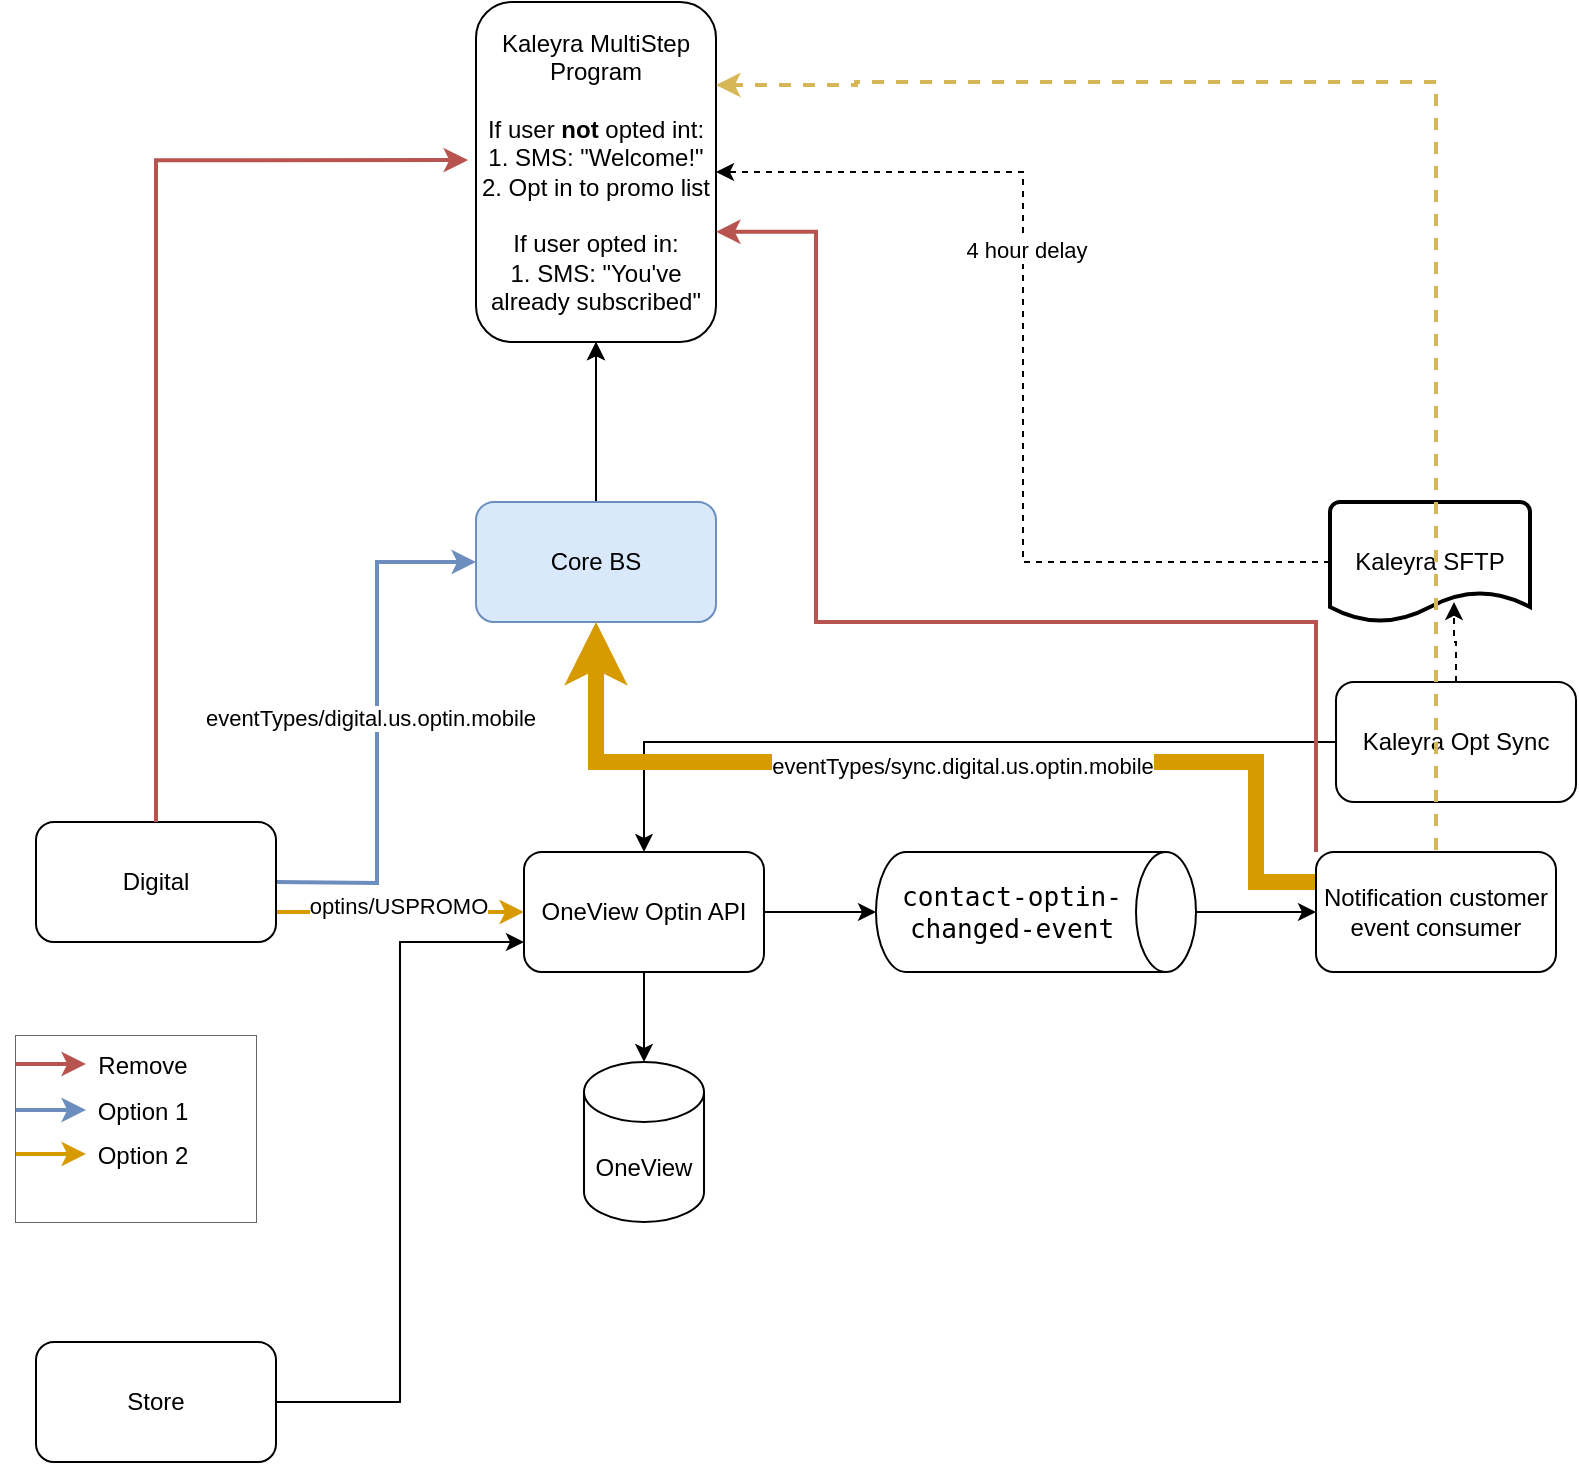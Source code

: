 <mxfile version="24.7.7">
  <diagram name="Page-1" id="-4LfHM0-d0m1FhVdr_tB">
    <mxGraphModel dx="1434" dy="738" grid="1" gridSize="10" guides="1" tooltips="1" connect="1" arrows="1" fold="1" page="1" pageScale="1" pageWidth="850" pageHeight="1100" math="0" shadow="0">
      <root>
        <mxCell id="0" />
        <mxCell id="1" parent="0" />
        <mxCell id="y6Z1SUE2Pmp9UzVw0fYm-55" value="" style="group;fillColor=#f5f5f5;fillStyle=solid;strokeColor=#666666;fontColor=#333333;" parent="1" vertex="1" connectable="0">
          <mxGeometry x="60" y="597" width="120" height="93" as="geometry" />
        </mxCell>
        <mxCell id="y6Z1SUE2Pmp9UzVw0fYm-45" value="" style="group;fillColor=default;" parent="y6Z1SUE2Pmp9UzVw0fYm-55" vertex="1" connectable="0">
          <mxGeometry width="120" height="93" as="geometry" />
        </mxCell>
        <mxCell id="y6Z1SUE2Pmp9UzVw0fYm-40" style="edgeStyle=orthogonalEdgeStyle;rounded=0;orthogonalLoop=1;jettySize=auto;html=1;fillColor=#f8cecc;strokeColor=#b85450;strokeWidth=2;" parent="y6Z1SUE2Pmp9UzVw0fYm-45" edge="1">
          <mxGeometry relative="1" as="geometry">
            <mxPoint y="14" as="sourcePoint" />
            <mxPoint x="35" y="14" as="targetPoint" />
            <Array as="points">
              <mxPoint y="14" />
            </Array>
          </mxGeometry>
        </mxCell>
        <mxCell id="y6Z1SUE2Pmp9UzVw0fYm-44" value="Remove" style="text;html=1;align=center;verticalAlign=middle;whiteSpace=wrap;rounded=0;" parent="y6Z1SUE2Pmp9UzVw0fYm-45" vertex="1">
          <mxGeometry x="39" width="49" height="30" as="geometry" />
        </mxCell>
        <mxCell id="y6Z1SUE2Pmp9UzVw0fYm-46" value="" style="group" parent="y6Z1SUE2Pmp9UzVw0fYm-45" vertex="1" connectable="0">
          <mxGeometry y="23" width="120" height="70" as="geometry" />
        </mxCell>
        <mxCell id="y6Z1SUE2Pmp9UzVw0fYm-47" style="edgeStyle=orthogonalEdgeStyle;rounded=0;orthogonalLoop=1;jettySize=auto;html=1;fillColor=#dae8fc;strokeColor=#6c8ebf;strokeWidth=2;" parent="y6Z1SUE2Pmp9UzVw0fYm-46" edge="1">
          <mxGeometry relative="1" as="geometry">
            <mxPoint y="14" as="sourcePoint" />
            <mxPoint x="35" y="14" as="targetPoint" />
            <Array as="points">
              <mxPoint y="14" />
            </Array>
          </mxGeometry>
        </mxCell>
        <mxCell id="y6Z1SUE2Pmp9UzVw0fYm-48" value="Option 1" style="text;html=1;align=center;verticalAlign=middle;whiteSpace=wrap;rounded=0;" parent="y6Z1SUE2Pmp9UzVw0fYm-46" vertex="1">
          <mxGeometry x="39" width="49" height="30" as="geometry" />
        </mxCell>
        <mxCell id="y6Z1SUE2Pmp9UzVw0fYm-50" value="" style="group" parent="y6Z1SUE2Pmp9UzVw0fYm-55" vertex="1" connectable="0">
          <mxGeometry y="45" width="88" height="30" as="geometry" />
        </mxCell>
        <mxCell id="y6Z1SUE2Pmp9UzVw0fYm-51" style="edgeStyle=orthogonalEdgeStyle;rounded=0;orthogonalLoop=1;jettySize=auto;html=1;fillColor=#ffe6cc;strokeColor=#d79b00;strokeWidth=2;" parent="y6Z1SUE2Pmp9UzVw0fYm-50" edge="1">
          <mxGeometry relative="1" as="geometry">
            <mxPoint y="14" as="sourcePoint" />
            <mxPoint x="35" y="14" as="targetPoint" />
            <Array as="points">
              <mxPoint y="14" />
            </Array>
          </mxGeometry>
        </mxCell>
        <mxCell id="y6Z1SUE2Pmp9UzVw0fYm-52" value="Option 2" style="text;html=1;align=center;verticalAlign=middle;whiteSpace=wrap;rounded=0;" parent="y6Z1SUE2Pmp9UzVw0fYm-50" vertex="1">
          <mxGeometry x="39" width="49" height="30" as="geometry" />
        </mxCell>
        <mxCell id="y6Z1SUE2Pmp9UzVw0fYm-8" value="" style="edgeStyle=orthogonalEdgeStyle;rounded=0;orthogonalLoop=1;jettySize=auto;html=1;" parent="1" source="y6Z1SUE2Pmp9UzVw0fYm-1" target="y6Z1SUE2Pmp9UzVw0fYm-7" edge="1">
          <mxGeometry relative="1" as="geometry" />
        </mxCell>
        <mxCell id="y6Z1SUE2Pmp9UzVw0fYm-16" value="" style="edgeStyle=orthogonalEdgeStyle;rounded=0;orthogonalLoop=1;jettySize=auto;html=1;strokeWidth=1;" parent="1" source="y6Z1SUE2Pmp9UzVw0fYm-1" target="y6Z1SUE2Pmp9UzVw0fYm-7" edge="1">
          <mxGeometry relative="1" as="geometry" />
        </mxCell>
        <mxCell id="y6Z1SUE2Pmp9UzVw0fYm-1" value="Core BS" style="rounded=1;whiteSpace=wrap;html=1;fillColor=#dae8fc;strokeColor=#6c8ebf;" parent="1" vertex="1">
          <mxGeometry x="290" y="330" width="120" height="60" as="geometry" />
        </mxCell>
        <mxCell id="y6Z1SUE2Pmp9UzVw0fYm-3" style="edgeStyle=orthogonalEdgeStyle;rounded=0;orthogonalLoop=1;jettySize=auto;html=1;entryX=0;entryY=0.5;entryDx=0;entryDy=0;fillColor=#dae8fc;strokeColor=#6c8ebf;strokeWidth=2;" parent="1" target="y6Z1SUE2Pmp9UzVw0fYm-1" edge="1">
          <mxGeometry relative="1" as="geometry">
            <mxPoint x="190" y="520" as="sourcePoint" />
          </mxGeometry>
        </mxCell>
        <mxCell id="y6Z1SUE2Pmp9UzVw0fYm-4" value="eventTypes/digital.us.optin.mobile" style="edgeLabel;html=1;align=center;verticalAlign=middle;resizable=0;points=[];" parent="y6Z1SUE2Pmp9UzVw0fYm-3" vertex="1" connectable="0">
          <mxGeometry x="0.024" y="4" relative="1" as="geometry">
            <mxPoint as="offset" />
          </mxGeometry>
        </mxCell>
        <mxCell id="y6Z1SUE2Pmp9UzVw0fYm-19" style="edgeStyle=orthogonalEdgeStyle;rounded=0;orthogonalLoop=1;jettySize=auto;html=1;exitX=1;exitY=0.75;exitDx=0;exitDy=0;fillColor=#ffe6cc;strokeColor=#d79b00;strokeWidth=2;" parent="1" source="y6Z1SUE2Pmp9UzVw0fYm-2" target="y6Z1SUE2Pmp9UzVw0fYm-18" edge="1">
          <mxGeometry relative="1" as="geometry" />
        </mxCell>
        <mxCell id="y6Z1SUE2Pmp9UzVw0fYm-28" value="optins/USPROMO" style="edgeLabel;html=1;align=center;verticalAlign=middle;resizable=0;points=[];" parent="y6Z1SUE2Pmp9UzVw0fYm-19" vertex="1" connectable="0">
          <mxGeometry x="-0.017" y="3" relative="1" as="geometry">
            <mxPoint as="offset" />
          </mxGeometry>
        </mxCell>
        <mxCell id="y6Z1SUE2Pmp9UzVw0fYm-2" value="Digital" style="rounded=1;whiteSpace=wrap;html=1;" parent="1" vertex="1">
          <mxGeometry x="70" y="490" width="120" height="60" as="geometry" />
        </mxCell>
        <mxCell id="y6Z1SUE2Pmp9UzVw0fYm-7" value="Kaleyra MultiStep&lt;div&gt;Program&lt;/div&gt;&lt;div&gt;&lt;br&gt;&lt;/div&gt;&lt;div&gt;&lt;div&gt;If user&amp;nbsp;&lt;b&gt;not&amp;nbsp;&lt;/b&gt;opted int:&lt;/div&gt;&lt;div&gt;1. SMS: &quot;Welcome!&quot;&lt;/div&gt;&lt;div&gt;2. Opt in to promo list&lt;br&gt;&lt;br&gt;&lt;/div&gt;If user opted in:&lt;/div&gt;&lt;div&gt;1. SMS: &quot;You&#39;ve already subscribed&quot;&lt;/div&gt;" style="rounded=1;whiteSpace=wrap;html=1;" parent="1" vertex="1">
          <mxGeometry x="290" y="80" width="120" height="170" as="geometry" />
        </mxCell>
        <mxCell id="y6Z1SUE2Pmp9UzVw0fYm-21" style="edgeStyle=orthogonalEdgeStyle;rounded=0;orthogonalLoop=1;jettySize=auto;html=1;entryX=0.5;entryY=0;entryDx=0;entryDy=0;strokeWidth=1;" parent="1" source="y6Z1SUE2Pmp9UzVw0fYm-9" target="y6Z1SUE2Pmp9UzVw0fYm-18" edge="1">
          <mxGeometry relative="1" as="geometry" />
        </mxCell>
        <mxCell id="y6Z1SUE2Pmp9UzVw0fYm-9" value="Kaleyra Opt Sync" style="rounded=1;whiteSpace=wrap;html=1;" parent="1" vertex="1">
          <mxGeometry x="720" y="420" width="120" height="60" as="geometry" />
        </mxCell>
        <mxCell id="y6Z1SUE2Pmp9UzVw0fYm-10" value="OneView" style="shape=cylinder3;whiteSpace=wrap;html=1;boundedLbl=1;backgroundOutline=1;size=15;" parent="1" vertex="1">
          <mxGeometry x="344" y="610" width="60" height="80" as="geometry" />
        </mxCell>
        <mxCell id="y6Z1SUE2Pmp9UzVw0fYm-12" style="edgeStyle=orthogonalEdgeStyle;rounded=0;orthogonalLoop=1;jettySize=auto;html=1;entryX=1;entryY=0.5;entryDx=0;entryDy=0;dashed=1;strokeWidth=1;" parent="1" source="y6Z1SUE2Pmp9UzVw0fYm-11" target="y6Z1SUE2Pmp9UzVw0fYm-7" edge="1">
          <mxGeometry relative="1" as="geometry" />
        </mxCell>
        <mxCell id="y6Z1SUE2Pmp9UzVw0fYm-62" value="4 hour delay" style="edgeLabel;html=1;align=center;verticalAlign=middle;resizable=0;points=[];" parent="y6Z1SUE2Pmp9UzVw0fYm-12" vertex="1" connectable="0">
          <mxGeometry x="0.233" y="-1" relative="1" as="geometry">
            <mxPoint as="offset" />
          </mxGeometry>
        </mxCell>
        <mxCell id="y6Z1SUE2Pmp9UzVw0fYm-11" value="Kaleyra SFTP" style="strokeWidth=2;html=1;shape=mxgraph.flowchart.document2;whiteSpace=wrap;size=0.25;" parent="1" vertex="1">
          <mxGeometry x="717" y="330" width="100" height="60" as="geometry" />
        </mxCell>
        <mxCell id="y6Z1SUE2Pmp9UzVw0fYm-13" style="edgeStyle=orthogonalEdgeStyle;rounded=0;orthogonalLoop=1;jettySize=auto;html=1;entryX=0.62;entryY=0.833;entryDx=0;entryDy=0;entryPerimeter=0;dashed=1;strokeWidth=1;" parent="1" source="y6Z1SUE2Pmp9UzVw0fYm-9" target="y6Z1SUE2Pmp9UzVw0fYm-11" edge="1">
          <mxGeometry relative="1" as="geometry" />
        </mxCell>
        <mxCell id="y6Z1SUE2Pmp9UzVw0fYm-18" value="OneView Optin API" style="rounded=1;whiteSpace=wrap;html=1;" parent="1" vertex="1">
          <mxGeometry x="314" y="505" width="120" height="60" as="geometry" />
        </mxCell>
        <mxCell id="y6Z1SUE2Pmp9UzVw0fYm-20" style="edgeStyle=orthogonalEdgeStyle;rounded=0;orthogonalLoop=1;jettySize=auto;html=1;entryX=0.5;entryY=0;entryDx=0;entryDy=0;entryPerimeter=0;" parent="1" source="y6Z1SUE2Pmp9UzVw0fYm-18" target="y6Z1SUE2Pmp9UzVw0fYm-10" edge="1">
          <mxGeometry relative="1" as="geometry" />
        </mxCell>
        <mxCell id="y6Z1SUE2Pmp9UzVw0fYm-24" value="&lt;span style=&quot;font-family: &amp;quot;JetBrains Mono&amp;quot;, monospace; font-size: 9.8pt;&quot;&gt;contact-optin-changed-event&lt;/span&gt;" style="shape=cylinder3;whiteSpace=wrap;html=1;boundedLbl=1;backgroundOutline=1;size=15;direction=south;" parent="1" vertex="1">
          <mxGeometry x="490" y="505" width="160" height="60" as="geometry" />
        </mxCell>
        <mxCell id="y6Z1SUE2Pmp9UzVw0fYm-25" style="edgeStyle=orthogonalEdgeStyle;rounded=0;orthogonalLoop=1;jettySize=auto;html=1;entryX=0.5;entryY=1;entryDx=0;entryDy=0;entryPerimeter=0;strokeWidth=1;" parent="1" source="y6Z1SUE2Pmp9UzVw0fYm-18" target="y6Z1SUE2Pmp9UzVw0fYm-24" edge="1">
          <mxGeometry relative="1" as="geometry" />
        </mxCell>
        <mxCell id="XjXSg5h1qu9zyyLHOJ7F-6" style="edgeStyle=orthogonalEdgeStyle;rounded=0;orthogonalLoop=1;jettySize=auto;html=1;exitX=0;exitY=0.25;exitDx=0;exitDy=0;entryX=0.5;entryY=1;entryDx=0;entryDy=0;fillColor=#ffe6cc;strokeColor=#d79b00;strokeWidth=8;" parent="1" source="y6Z1SUE2Pmp9UzVw0fYm-29" target="y6Z1SUE2Pmp9UzVw0fYm-1" edge="1">
          <mxGeometry relative="1" as="geometry">
            <Array as="points">
              <mxPoint x="680" y="520" />
              <mxPoint x="680" y="460" />
              <mxPoint x="350" y="460" />
            </Array>
          </mxGeometry>
        </mxCell>
        <mxCell id="E8h-hBoPmmc3Z_fT1wMo-1" value="eventTypes/sync.digital.us.optin.mobile" style="edgeLabel;html=1;align=center;verticalAlign=middle;resizable=0;points=[];" vertex="1" connectable="0" parent="XjXSg5h1qu9zyyLHOJ7F-6">
          <mxGeometry x="-0.033" y="2" relative="1" as="geometry">
            <mxPoint as="offset" />
          </mxGeometry>
        </mxCell>
        <mxCell id="XjXSg5h1qu9zyyLHOJ7F-7" style="edgeStyle=orthogonalEdgeStyle;rounded=0;orthogonalLoop=1;jettySize=auto;html=1;dashed=1;fillColor=#fff2cc;strokeColor=#d6b656;strokeWidth=2;entryX=1;entryY=0.25;entryDx=0;entryDy=0;" parent="1" edge="1">
          <mxGeometry relative="1" as="geometry">
            <mxPoint x="410" y="121.5" as="targetPoint" />
            <Array as="points">
              <mxPoint x="770" y="120" />
              <mxPoint x="480" y="120" />
              <mxPoint x="480" y="122" />
            </Array>
            <mxPoint x="770" y="504" as="sourcePoint" />
          </mxGeometry>
        </mxCell>
        <mxCell id="y6Z1SUE2Pmp9UzVw0fYm-29" value="Notification customer event consumer" style="rounded=1;whiteSpace=wrap;html=1;" parent="1" vertex="1">
          <mxGeometry x="710" y="505" width="120" height="60" as="geometry" />
        </mxCell>
        <mxCell id="y6Z1SUE2Pmp9UzVw0fYm-31" style="edgeStyle=orthogonalEdgeStyle;rounded=0;orthogonalLoop=1;jettySize=auto;html=1;entryX=0;entryY=0.5;entryDx=0;entryDy=0;strokeWidth=1;" parent="1" source="y6Z1SUE2Pmp9UzVw0fYm-24" target="y6Z1SUE2Pmp9UzVw0fYm-29" edge="1">
          <mxGeometry relative="1" as="geometry" />
        </mxCell>
        <mxCell id="y6Z1SUE2Pmp9UzVw0fYm-34" style="edgeStyle=orthogonalEdgeStyle;rounded=0;orthogonalLoop=1;jettySize=auto;html=1;entryX=-0.033;entryY=0.465;entryDx=0;entryDy=0;entryPerimeter=0;fillColor=#f8cecc;strokeColor=#b85450;strokeWidth=2;" parent="1" source="y6Z1SUE2Pmp9UzVw0fYm-2" target="y6Z1SUE2Pmp9UzVw0fYm-7" edge="1">
          <mxGeometry relative="1" as="geometry">
            <Array as="points">
              <mxPoint x="130" y="159" />
            </Array>
          </mxGeometry>
        </mxCell>
        <mxCell id="XjXSg5h1qu9zyyLHOJ7F-2" style="edgeStyle=orthogonalEdgeStyle;rounded=0;orthogonalLoop=1;jettySize=auto;html=1;exitX=0;exitY=0;exitDx=0;exitDy=0;entryX=1;entryY=0.676;entryDx=0;entryDy=0;entryPerimeter=0;fillColor=#f8cecc;strokeColor=#b85450;strokeWidth=2;" parent="1" source="y6Z1SUE2Pmp9UzVw0fYm-29" target="y6Z1SUE2Pmp9UzVw0fYm-7" edge="1">
          <mxGeometry relative="1" as="geometry">
            <Array as="points">
              <mxPoint x="710" y="390" />
              <mxPoint x="460" y="390" />
              <mxPoint x="460" y="195" />
            </Array>
          </mxGeometry>
        </mxCell>
        <mxCell id="XjXSg5h1qu9zyyLHOJ7F-5" style="edgeStyle=orthogonalEdgeStyle;rounded=0;orthogonalLoop=1;jettySize=auto;html=1;entryX=0;entryY=0.75;entryDx=0;entryDy=0;" parent="1" source="XjXSg5h1qu9zyyLHOJ7F-4" target="y6Z1SUE2Pmp9UzVw0fYm-18" edge="1">
          <mxGeometry relative="1" as="geometry" />
        </mxCell>
        <mxCell id="XjXSg5h1qu9zyyLHOJ7F-4" value="Store" style="rounded=1;whiteSpace=wrap;html=1;" parent="1" vertex="1">
          <mxGeometry x="70" y="750" width="120" height="60" as="geometry" />
        </mxCell>
      </root>
    </mxGraphModel>
  </diagram>
</mxfile>
